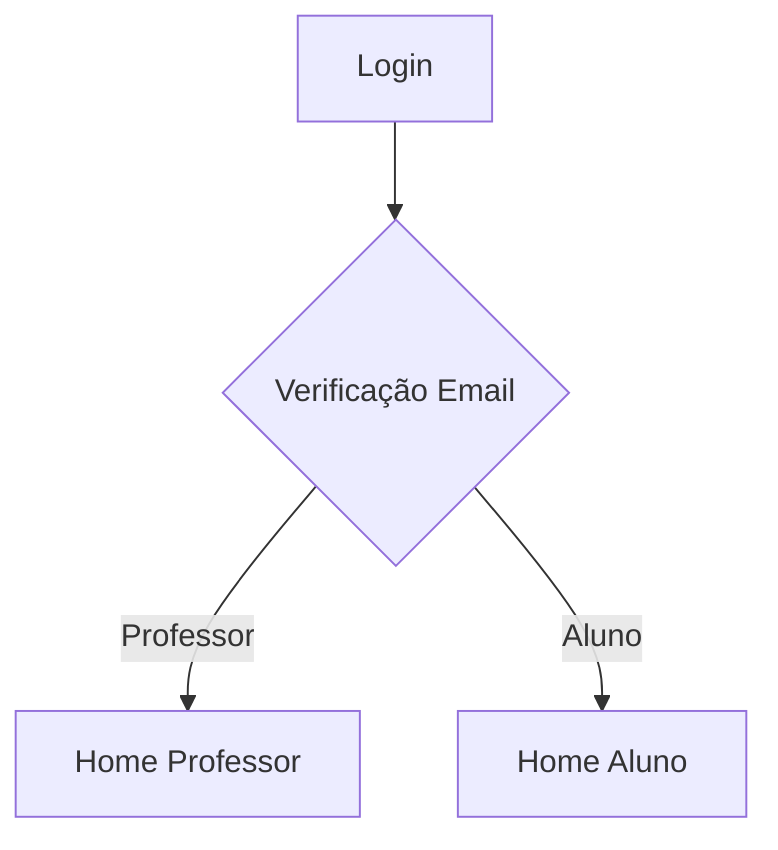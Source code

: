 graph TD
    A[Login] --> B{Verificação Email}
    B -->|Professor| C[Home Professor]
    B -->|Aluno| D[Home Aluno]